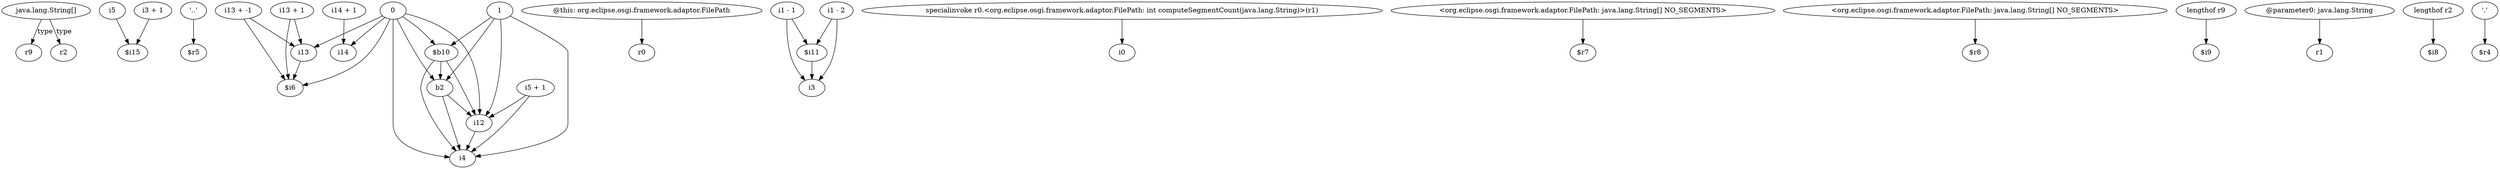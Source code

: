 digraph g {
0[label="java.lang.String[]"]
1[label="r9"]
0->1[label="type"]
2[label="i5"]
3[label="$i15"]
2->3[label=""]
4[label="'..'"]
5[label="$r5"]
4->5[label=""]
6[label="i13 + -1"]
7[label="$i6"]
6->7[label=""]
8[label="$b10"]
9[label="i4"]
8->9[label=""]
10[label="@this: org.eclipse.osgi.framework.adaptor.FilePath"]
11[label="r0"]
10->11[label=""]
12[label="i12"]
12->9[label=""]
13[label="r2"]
0->13[label="type"]
14[label="i14 + 1"]
15[label="i14"]
14->15[label=""]
16[label="i1 - 1"]
17[label="i3"]
16->17[label=""]
18[label="$i11"]
18->17[label=""]
19[label="0"]
20[label="b2"]
19->20[label=""]
21[label="i13"]
19->21[label=""]
22[label="i5 + 1"]
22->12[label=""]
23[label="1"]
23->20[label=""]
24[label="i1 - 2"]
24->17[label=""]
16->18[label=""]
21->7[label=""]
25[label="specialinvoke r0.<org.eclipse.osgi.framework.adaptor.FilePath: int computeSegmentCount(java.lang.String)>(r1)"]
26[label="i0"]
25->26[label=""]
19->15[label=""]
27[label="<org.eclipse.osgi.framework.adaptor.FilePath: java.lang.String[] NO_SEGMENTS>"]
28[label="$r7"]
27->28[label=""]
20->12[label=""]
22->9[label=""]
29[label="i13 + 1"]
29->21[label=""]
19->9[label=""]
19->7[label=""]
23->9[label=""]
8->20[label=""]
23->8[label=""]
8->12[label=""]
19->8[label=""]
30[label="<org.eclipse.osgi.framework.adaptor.FilePath: java.lang.String[] NO_SEGMENTS>"]
31[label="$r8"]
30->31[label=""]
24->18[label=""]
32[label="lengthof r9"]
33[label="$i9"]
32->33[label=""]
34[label="@parameter0: java.lang.String"]
35[label="r1"]
34->35[label=""]
20->9[label=""]
36[label="lengthof r2"]
37[label="$i8"]
36->37[label=""]
29->7[label=""]
38[label="i3 + 1"]
38->3[label=""]
6->21[label=""]
39[label="'.'"]
40[label="$r4"]
39->40[label=""]
19->12[label=""]
23->12[label=""]
}